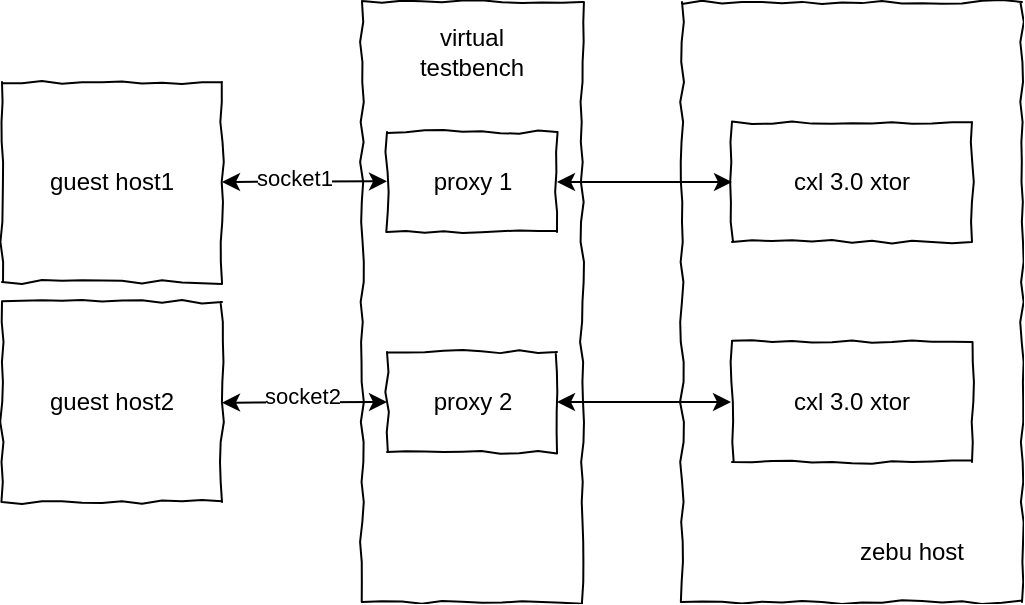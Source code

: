 <mxfile version="26.0.4">
  <diagram name="第 1 页" id="EKX3zqOjFGWCB5wfTcNU">
    <mxGraphModel dx="794" dy="503" grid="1" gridSize="10" guides="1" tooltips="1" connect="1" arrows="1" fold="1" page="1" pageScale="1" pageWidth="827" pageHeight="1169" math="0" shadow="0">
      <root>
        <mxCell id="0" />
        <mxCell id="1" parent="0" />
        <mxCell id="GTqbLOnoeP6X7lNZhT0U-1" value="" style="rounded=0;whiteSpace=wrap;html=1;comic=1;" vertex="1" parent="1">
          <mxGeometry x="530" y="100" width="170" height="300" as="geometry" />
        </mxCell>
        <mxCell id="GTqbLOnoeP6X7lNZhT0U-2" value="cxl 3.0 xtor" style="rounded=0;whiteSpace=wrap;html=1;comic=1;" vertex="1" parent="1">
          <mxGeometry x="555" y="160" width="120" height="60" as="geometry" />
        </mxCell>
        <mxCell id="GTqbLOnoeP6X7lNZhT0U-3" value="cxl 3.0 xtor" style="rounded=0;whiteSpace=wrap;html=1;comic=1;" vertex="1" parent="1">
          <mxGeometry x="555" y="270" width="120" height="60" as="geometry" />
        </mxCell>
        <mxCell id="GTqbLOnoeP6X7lNZhT0U-5" value="zebu host" style="text;html=1;align=center;verticalAlign=middle;whiteSpace=wrap;rounded=0;" vertex="1" parent="1">
          <mxGeometry x="615" y="360" width="60" height="30" as="geometry" />
        </mxCell>
        <mxCell id="GTqbLOnoeP6X7lNZhT0U-6" value="" style="rounded=0;whiteSpace=wrap;html=1;comic=1;" vertex="1" parent="1">
          <mxGeometry x="370" y="100" width="110" height="300" as="geometry" />
        </mxCell>
        <mxCell id="GTqbLOnoeP6X7lNZhT0U-7" value="virtual testbench" style="text;html=1;align=center;verticalAlign=middle;whiteSpace=wrap;rounded=0;" vertex="1" parent="1">
          <mxGeometry x="395" y="110" width="60" height="30" as="geometry" />
        </mxCell>
        <mxCell id="GTqbLOnoeP6X7lNZhT0U-8" value="proxy 1" style="rounded=0;whiteSpace=wrap;html=1;comic=1;" vertex="1" parent="1">
          <mxGeometry x="382.5" y="165" width="85" height="50" as="geometry" />
        </mxCell>
        <mxCell id="GTqbLOnoeP6X7lNZhT0U-9" value="proxy 2" style="rounded=0;whiteSpace=wrap;html=1;comic=1;" vertex="1" parent="1">
          <mxGeometry x="382.5" y="275" width="85" height="50" as="geometry" />
        </mxCell>
        <mxCell id="GTqbLOnoeP6X7lNZhT0U-10" value="" style="endArrow=classic;startArrow=classic;html=1;rounded=0;entryX=0;entryY=0.5;entryDx=0;entryDy=0;exitX=1;exitY=0.5;exitDx=0;exitDy=0;" edge="1" parent="1" source="GTqbLOnoeP6X7lNZhT0U-8" target="GTqbLOnoeP6X7lNZhT0U-2">
          <mxGeometry width="50" height="50" relative="1" as="geometry">
            <mxPoint x="200" y="220" as="sourcePoint" />
            <mxPoint x="250" y="170" as="targetPoint" />
          </mxGeometry>
        </mxCell>
        <mxCell id="GTqbLOnoeP6X7lNZhT0U-11" value="" style="endArrow=classic;startArrow=classic;html=1;rounded=0;entryX=0;entryY=0.5;entryDx=0;entryDy=0;exitX=1;exitY=0.5;exitDx=0;exitDy=0;" edge="1" parent="1">
          <mxGeometry width="50" height="50" relative="1" as="geometry">
            <mxPoint x="467.5" y="300" as="sourcePoint" />
            <mxPoint x="554.5" y="300" as="targetPoint" />
          </mxGeometry>
        </mxCell>
        <mxCell id="GTqbLOnoeP6X7lNZhT0U-12" value="guest host1" style="rounded=0;whiteSpace=wrap;html=1;comic=1;" vertex="1" parent="1">
          <mxGeometry x="190" y="140" width="110" height="100" as="geometry" />
        </mxCell>
        <mxCell id="GTqbLOnoeP6X7lNZhT0U-13" value="guest host2" style="rounded=0;whiteSpace=wrap;html=1;comic=1;" vertex="1" parent="1">
          <mxGeometry x="190" y="250" width="110" height="100" as="geometry" />
        </mxCell>
        <mxCell id="GTqbLOnoeP6X7lNZhT0U-14" value="" style="endArrow=classic;startArrow=classic;html=1;rounded=0;entryX=0;entryY=0.5;entryDx=0;entryDy=0;" edge="1" parent="1">
          <mxGeometry width="50" height="50" relative="1" as="geometry">
            <mxPoint x="300" y="190" as="sourcePoint" />
            <mxPoint x="382.5" y="189.66" as="targetPoint" />
          </mxGeometry>
        </mxCell>
        <mxCell id="GTqbLOnoeP6X7lNZhT0U-16" value="socket1" style="edgeLabel;html=1;align=center;verticalAlign=middle;resizable=0;points=[];" vertex="1" connectable="0" parent="GTqbLOnoeP6X7lNZhT0U-14">
          <mxGeometry x="-0.136" y="2" relative="1" as="geometry">
            <mxPoint as="offset" />
          </mxGeometry>
        </mxCell>
        <mxCell id="GTqbLOnoeP6X7lNZhT0U-15" value="" style="endArrow=classic;startArrow=classic;html=1;rounded=0;entryX=0;entryY=0.5;entryDx=0;entryDy=0;" edge="1" parent="1">
          <mxGeometry width="50" height="50" relative="1" as="geometry">
            <mxPoint x="300" y="300.34" as="sourcePoint" />
            <mxPoint x="382.5" y="300" as="targetPoint" />
          </mxGeometry>
        </mxCell>
        <mxCell id="GTqbLOnoeP6X7lNZhT0U-17" value="socket2" style="edgeLabel;html=1;align=center;verticalAlign=middle;resizable=0;points=[];" vertex="1" connectable="0" parent="GTqbLOnoeP6X7lNZhT0U-15">
          <mxGeometry x="-0.035" y="3" relative="1" as="geometry">
            <mxPoint as="offset" />
          </mxGeometry>
        </mxCell>
      </root>
    </mxGraphModel>
  </diagram>
</mxfile>

